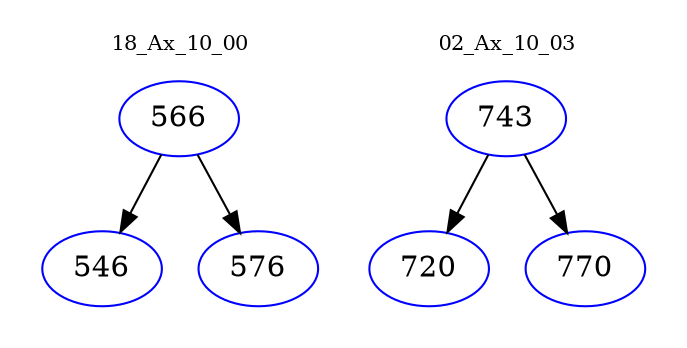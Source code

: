 digraph{
subgraph cluster_0 {
color = white
label = "18_Ax_10_00";
fontsize=10;
T0_566 [label="566", color="blue"]
T0_566 -> T0_546 [color="black"]
T0_546 [label="546", color="blue"]
T0_566 -> T0_576 [color="black"]
T0_576 [label="576", color="blue"]
}
subgraph cluster_1 {
color = white
label = "02_Ax_10_03";
fontsize=10;
T1_743 [label="743", color="blue"]
T1_743 -> T1_720 [color="black"]
T1_720 [label="720", color="blue"]
T1_743 -> T1_770 [color="black"]
T1_770 [label="770", color="blue"]
}
}
